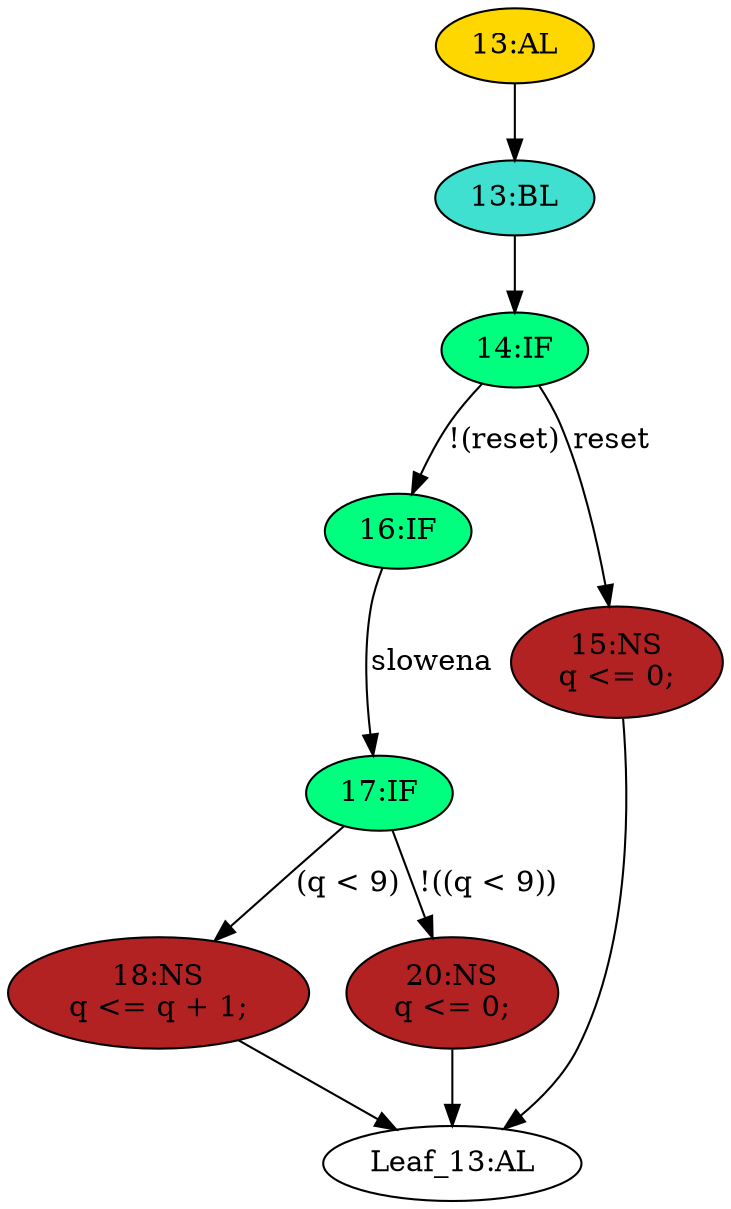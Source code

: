 strict digraph "" {
	node [label="\N"];
	"16:IF"	[ast="<pyverilog.vparser.ast.IfStatement object at 0x7fd43e4d8310>",
		fillcolor=springgreen,
		label="16:IF",
		statements="[]",
		style=filled,
		typ=IfStatement];
	"17:IF"	[ast="<pyverilog.vparser.ast.IfStatement object at 0x7fd43e4d8490>",
		fillcolor=springgreen,
		label="17:IF",
		statements="[]",
		style=filled,
		typ=IfStatement];
	"16:IF" -> "17:IF"	[cond="['slowena']",
		label=slowena,
		lineno=16];
	"18:NS"	[ast="<pyverilog.vparser.ast.NonblockingSubstitution object at 0x7fd43e4d8650>",
		fillcolor=firebrick,
		label="18:NS
q <= q + 1;",
		statements="[<pyverilog.vparser.ast.NonblockingSubstitution object at 0x7fd43e4d8650>]",
		style=filled,
		typ=NonblockingSubstitution];
	"17:IF" -> "18:NS"	[cond="['q']",
		label="(q < 9)",
		lineno=17];
	"20:NS"	[ast="<pyverilog.vparser.ast.NonblockingSubstitution object at 0x7fd43e4d84d0>",
		fillcolor=firebrick,
		label="20:NS
q <= 0;",
		statements="[<pyverilog.vparser.ast.NonblockingSubstitution object at 0x7fd43e4d84d0>]",
		style=filled,
		typ=NonblockingSubstitution];
	"17:IF" -> "20:NS"	[cond="['q']",
		label="!((q < 9))",
		lineno=17];
	"13:AL"	[ast="<pyverilog.vparser.ast.Always object at 0x7fd43e4d8910>",
		clk_sens=True,
		fillcolor=gold,
		label="13:AL",
		sens="['clk']",
		statements="[]",
		style=filled,
		typ=Always,
		use_var="['reset', 'q', 'slowena']"];
	"13:BL"	[ast="<pyverilog.vparser.ast.Block object at 0x7fd43e4d8a10>",
		fillcolor=turquoise,
		label="13:BL",
		statements="[]",
		style=filled,
		typ=Block];
	"13:AL" -> "13:BL"	[cond="[]",
		lineno=None];
	"Leaf_13:AL"	[def_var="['q']",
		label="Leaf_13:AL"];
	"18:NS" -> "Leaf_13:AL"	[cond="[]",
		lineno=None];
	"14:IF"	[ast="<pyverilog.vparser.ast.IfStatement object at 0x7fd43e4d8a50>",
		fillcolor=springgreen,
		label="14:IF",
		statements="[]",
		style=filled,
		typ=IfStatement];
	"13:BL" -> "14:IF"	[cond="[]",
		lineno=None];
	"14:IF" -> "16:IF"	[cond="['reset']",
		label="!(reset)",
		lineno=14];
	"15:NS"	[ast="<pyverilog.vparser.ast.NonblockingSubstitution object at 0x7fd43e4d8a90>",
		fillcolor=firebrick,
		label="15:NS
q <= 0;",
		statements="[<pyverilog.vparser.ast.NonblockingSubstitution object at 0x7fd43e4d8a90>]",
		style=filled,
		typ=NonblockingSubstitution];
	"14:IF" -> "15:NS"	[cond="['reset']",
		label=reset,
		lineno=14];
	"15:NS" -> "Leaf_13:AL"	[cond="[]",
		lineno=None];
	"20:NS" -> "Leaf_13:AL"	[cond="[]",
		lineno=None];
}
